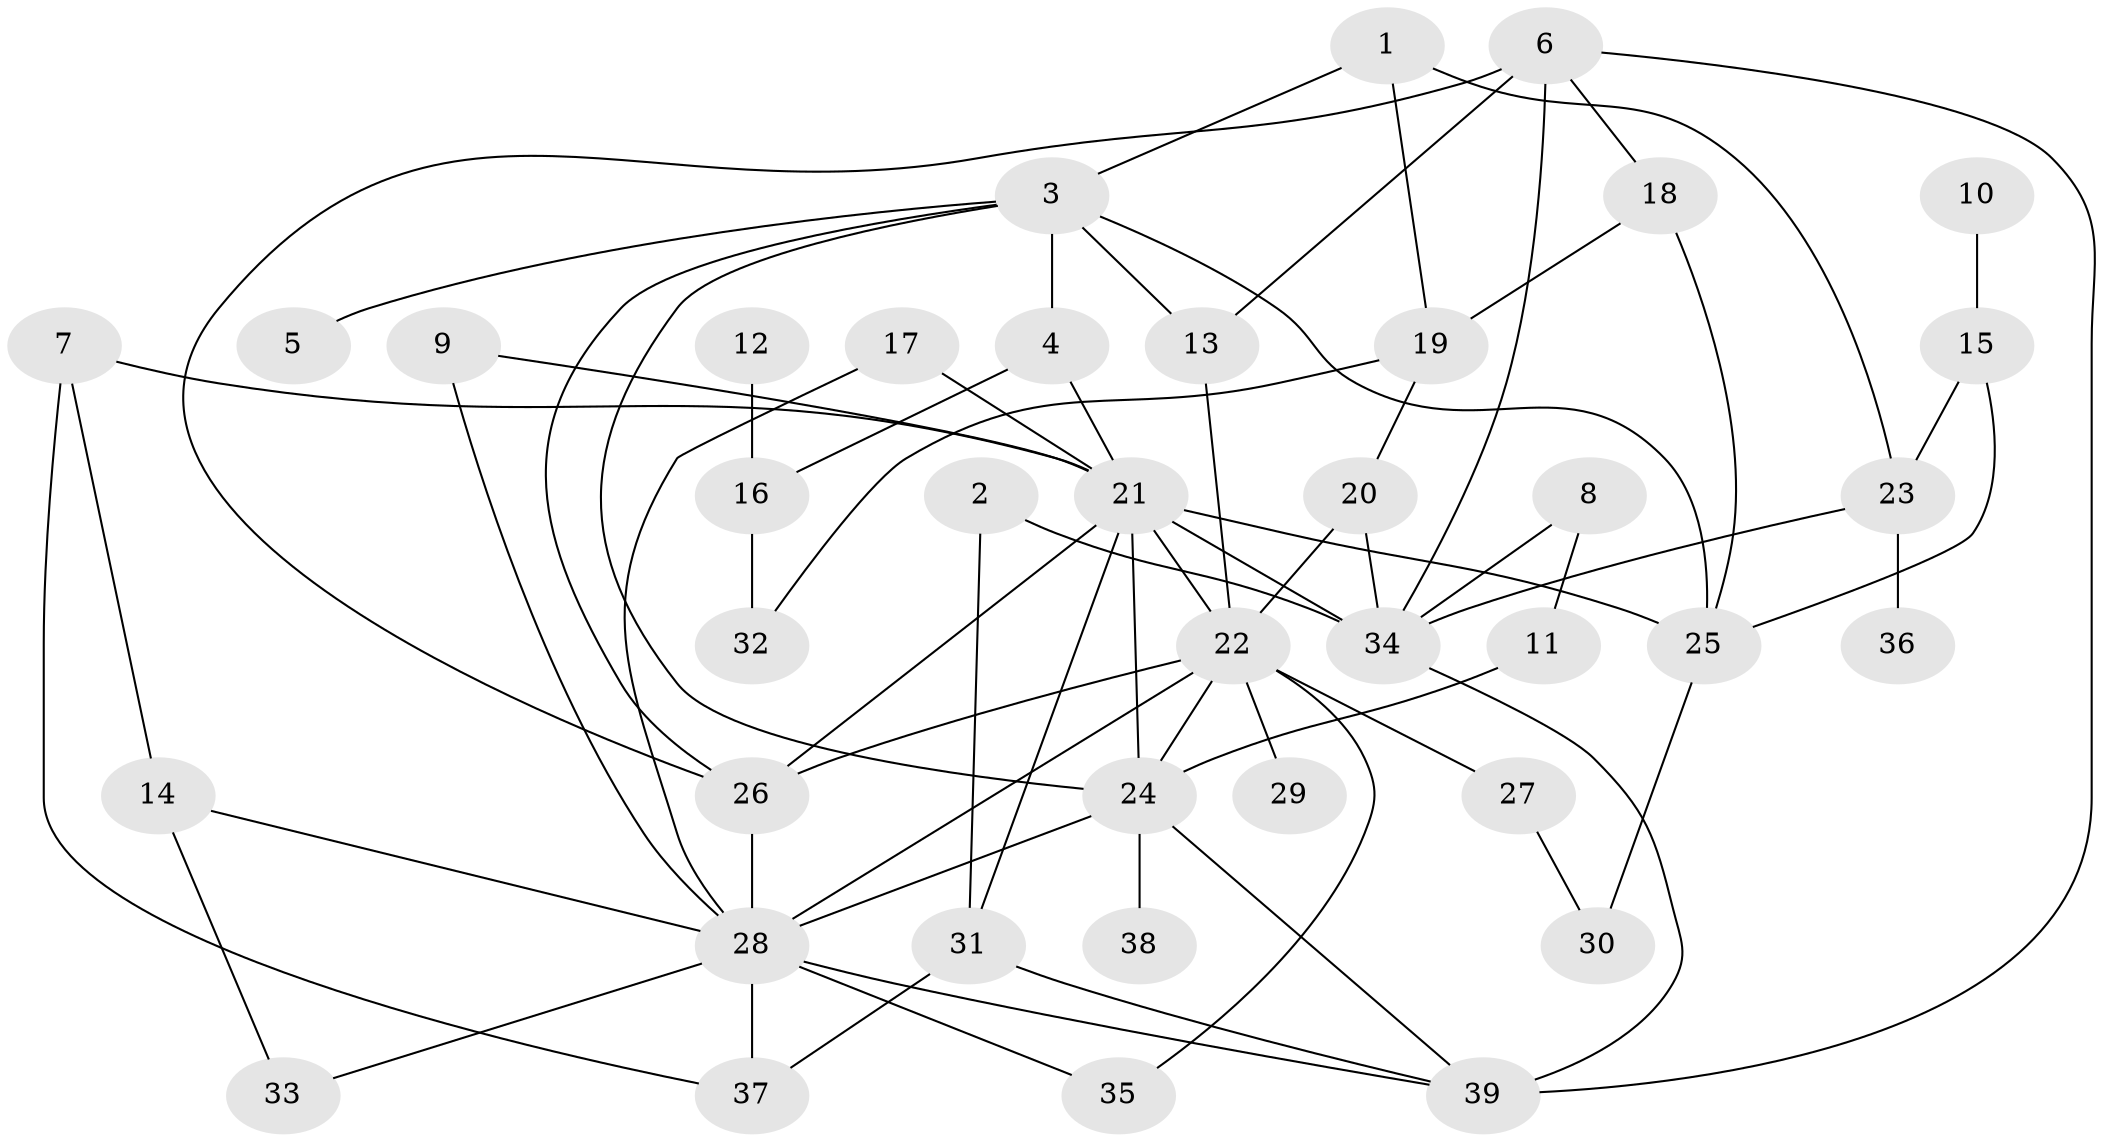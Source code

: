 // original degree distribution, {4: 0.20512820512820512, 10: 0.01282051282051282, 2: 0.3076923076923077, 6: 0.02564102564102564, 7: 0.01282051282051282, 5: 0.05128205128205128, 3: 0.19230769230769232, 1: 0.1794871794871795, 8: 0.01282051282051282}
// Generated by graph-tools (version 1.1) at 2025/49/03/09/25 03:49:23]
// undirected, 39 vertices, 69 edges
graph export_dot {
graph [start="1"]
  node [color=gray90,style=filled];
  1;
  2;
  3;
  4;
  5;
  6;
  7;
  8;
  9;
  10;
  11;
  12;
  13;
  14;
  15;
  16;
  17;
  18;
  19;
  20;
  21;
  22;
  23;
  24;
  25;
  26;
  27;
  28;
  29;
  30;
  31;
  32;
  33;
  34;
  35;
  36;
  37;
  38;
  39;
  1 -- 3 [weight=1.0];
  1 -- 19 [weight=2.0];
  1 -- 23 [weight=1.0];
  2 -- 31 [weight=1.0];
  2 -- 34 [weight=1.0];
  3 -- 4 [weight=1.0];
  3 -- 5 [weight=1.0];
  3 -- 13 [weight=1.0];
  3 -- 24 [weight=1.0];
  3 -- 25 [weight=1.0];
  3 -- 26 [weight=1.0];
  4 -- 16 [weight=1.0];
  4 -- 21 [weight=1.0];
  6 -- 13 [weight=1.0];
  6 -- 18 [weight=1.0];
  6 -- 26 [weight=1.0];
  6 -- 34 [weight=1.0];
  6 -- 39 [weight=1.0];
  7 -- 14 [weight=1.0];
  7 -- 21 [weight=1.0];
  7 -- 37 [weight=1.0];
  8 -- 11 [weight=1.0];
  8 -- 34 [weight=1.0];
  9 -- 21 [weight=1.0];
  9 -- 28 [weight=1.0];
  10 -- 15 [weight=1.0];
  11 -- 24 [weight=1.0];
  12 -- 16 [weight=1.0];
  13 -- 22 [weight=1.0];
  14 -- 28 [weight=1.0];
  14 -- 33 [weight=1.0];
  15 -- 23 [weight=1.0];
  15 -- 25 [weight=1.0];
  16 -- 32 [weight=1.0];
  17 -- 21 [weight=1.0];
  17 -- 28 [weight=1.0];
  18 -- 19 [weight=1.0];
  18 -- 25 [weight=1.0];
  19 -- 20 [weight=1.0];
  19 -- 32 [weight=1.0];
  20 -- 22 [weight=1.0];
  20 -- 34 [weight=2.0];
  21 -- 22 [weight=2.0];
  21 -- 24 [weight=1.0];
  21 -- 25 [weight=1.0];
  21 -- 26 [weight=1.0];
  21 -- 31 [weight=1.0];
  21 -- 34 [weight=2.0];
  22 -- 24 [weight=1.0];
  22 -- 26 [weight=2.0];
  22 -- 27 [weight=1.0];
  22 -- 28 [weight=1.0];
  22 -- 29 [weight=1.0];
  22 -- 35 [weight=1.0];
  23 -- 34 [weight=1.0];
  23 -- 36 [weight=1.0];
  24 -- 28 [weight=1.0];
  24 -- 38 [weight=1.0];
  24 -- 39 [weight=1.0];
  25 -- 30 [weight=1.0];
  26 -- 28 [weight=1.0];
  27 -- 30 [weight=1.0];
  28 -- 33 [weight=1.0];
  28 -- 35 [weight=1.0];
  28 -- 37 [weight=1.0];
  28 -- 39 [weight=1.0];
  31 -- 37 [weight=1.0];
  31 -- 39 [weight=1.0];
  34 -- 39 [weight=1.0];
}
